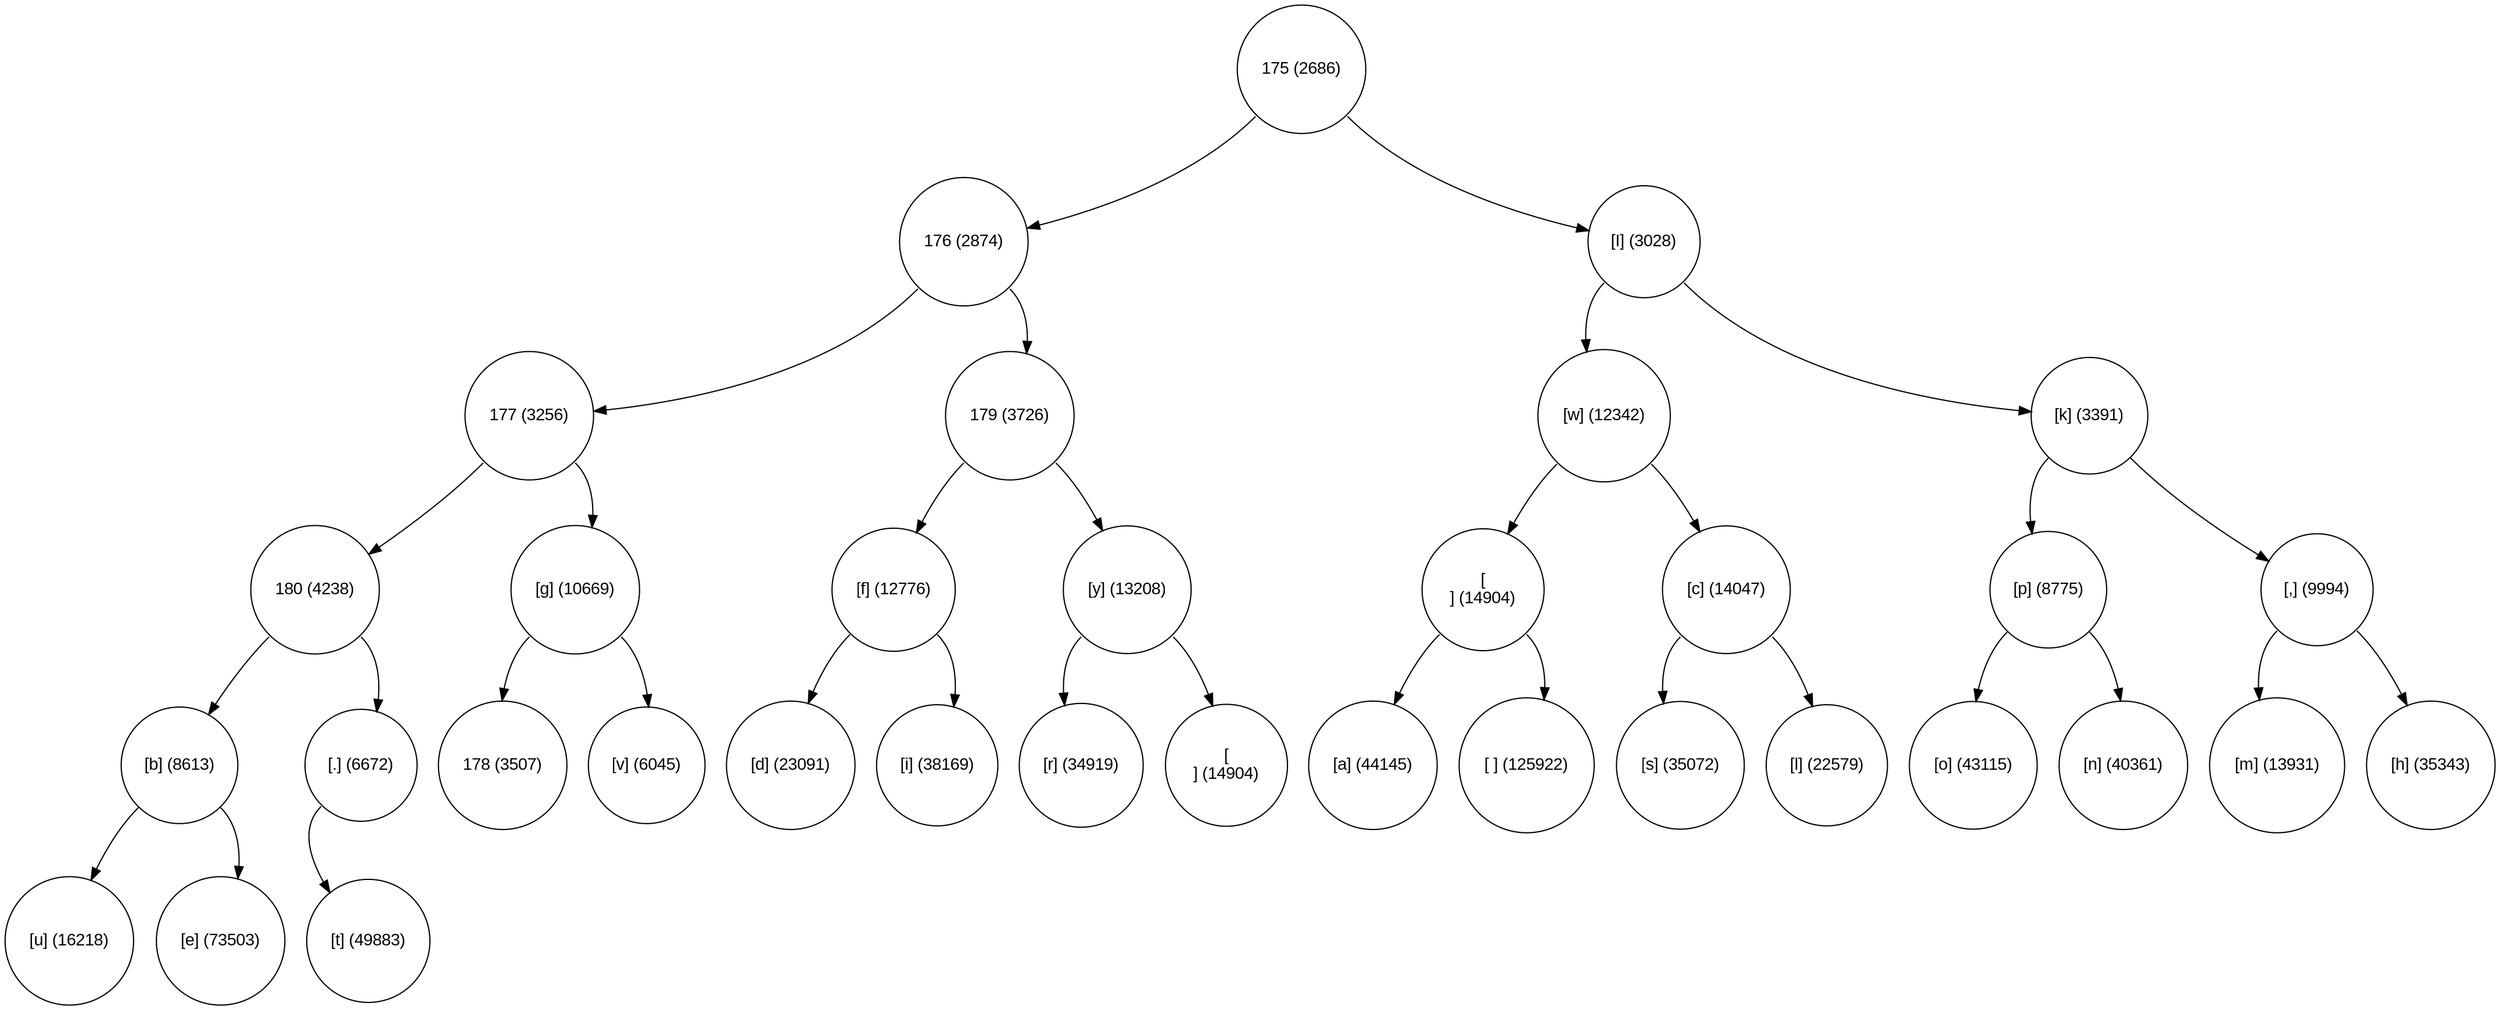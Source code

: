 digraph move_down {
	node [fontname="Arial", shape="circle", width=0.5]; 

	0 [label = "175 (2686)"];
	0:sw -> 1;
	1 [label = "176 (2874)"];
	1:sw -> 3;
	3 [label = "177 (3256)"];
	3:sw -> 7;
	7 [label = "180 (4238)"];
	7:sw -> 15;
	15 [label = "[b] (8613)"];
	15:sw -> 31;
	31 [label = "[u] (16218)"];
	15:se -> 32;
	32 [label = "[e] (73503)"];
	7:se -> 16;
	16 [label = "[.] (6672)"];
	16:sw -> 33;
	33 [label = "[t] (49883)"];
	3:se -> 8;
	8 [label = "[g] (10669)"];
	8:sw -> 17;
	17 [label = "178 (3507)"];
	8:se -> 18;
	18 [label = "[v] (6045)"];
	1:se -> 4;
	4 [label = "179 (3726)"];
	4:sw -> 9;
	9 [label = "[f] (12776)"];
	9:sw -> 19;
	19 [label = "[d] (23091)"];
	9:se -> 20;
	20 [label = "[i] (38169)"];
	4:se -> 10;
	10 [label = "[y] (13208)"];
	10:sw -> 21;
	21 [label = "[r] (34919)"];
	10:se -> 22;
	22 [label = "[
] (14904)"];
	0:se -> 2;
	2 [label = "[I] (3028)"];
	2:sw -> 5;
	5 [label = "[w] (12342)"];
	5:sw -> 11;
	11 [label = "[] (14904)"];
	11:sw -> 23;
	23 [label = "[a] (44145)"];
	11:se -> 24;
	24 [label = "[ ] (125922)"];
	5:se -> 12;
	12 [label = "[c] (14047)"];
	12:sw -> 25;
	25 [label = "[s] (35072)"];
	12:se -> 26;
	26 [label = "[l] (22579)"];
	2:se -> 6;
	6 [label = "[k] (3391)"];
	6:sw -> 13;
	13 [label = "[p] (8775)"];
	13:sw -> 27;
	27 [label = "[o] (43115)"];
	13:se -> 28;
	28 [label = "[n] (40361)"];
	6:se -> 14;
	14 [label = "[,] (9994)"];
	14:sw -> 29;
	29 [label = "[m] (13931)"];
	14:se -> 30;
	30 [label = "[h] (35343)"];
}

